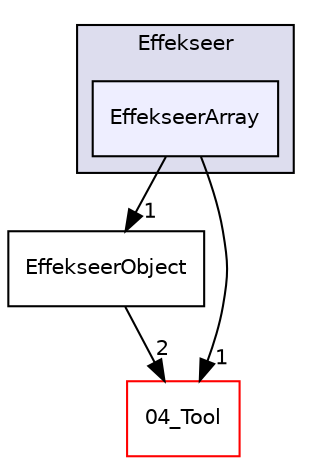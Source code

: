 digraph "C:/HAL/PG関係/03_作成プログラム/03_HAL授業/就職作品/Project/source/05_Resource/Effekseer/EffekseerArray" {
  compound=true
  node [ fontsize="10", fontname="Helvetica"];
  edge [ labelfontsize="10", labelfontname="Helvetica"];
  subgraph clusterdir_6e77499bbfecef85f448323d33298e28 {
    graph [ bgcolor="#ddddee", pencolor="black", label="Effekseer" fontname="Helvetica", fontsize="10", URL="dir_6e77499bbfecef85f448323d33298e28.html"]
  dir_6578ce3bf84b24b7a37e67e29c2c2f7f [shape=box, label="EffekseerArray", style="filled", fillcolor="#eeeeff", pencolor="black", URL="dir_6578ce3bf84b24b7a37e67e29c2c2f7f.html"];
  }
  dir_c5f77e79009d2c4119ecececa3988621 [shape=box label="EffekseerObject" URL="dir_c5f77e79009d2c4119ecececa3988621.html"];
  dir_48bb4aacea20c6a8378e1408d864b090 [shape=box label="04_Tool" fillcolor="white" style="filled" color="red" URL="dir_48bb4aacea20c6a8378e1408d864b090.html"];
  dir_c5f77e79009d2c4119ecececa3988621->dir_48bb4aacea20c6a8378e1408d864b090 [headlabel="2", labeldistance=1.5 headhref="dir_000162_000080.html"];
  dir_6578ce3bf84b24b7a37e67e29c2c2f7f->dir_c5f77e79009d2c4119ecececa3988621 [headlabel="1", labeldistance=1.5 headhref="dir_000160_000162.html"];
  dir_6578ce3bf84b24b7a37e67e29c2c2f7f->dir_48bb4aacea20c6a8378e1408d864b090 [headlabel="1", labeldistance=1.5 headhref="dir_000160_000080.html"];
}
